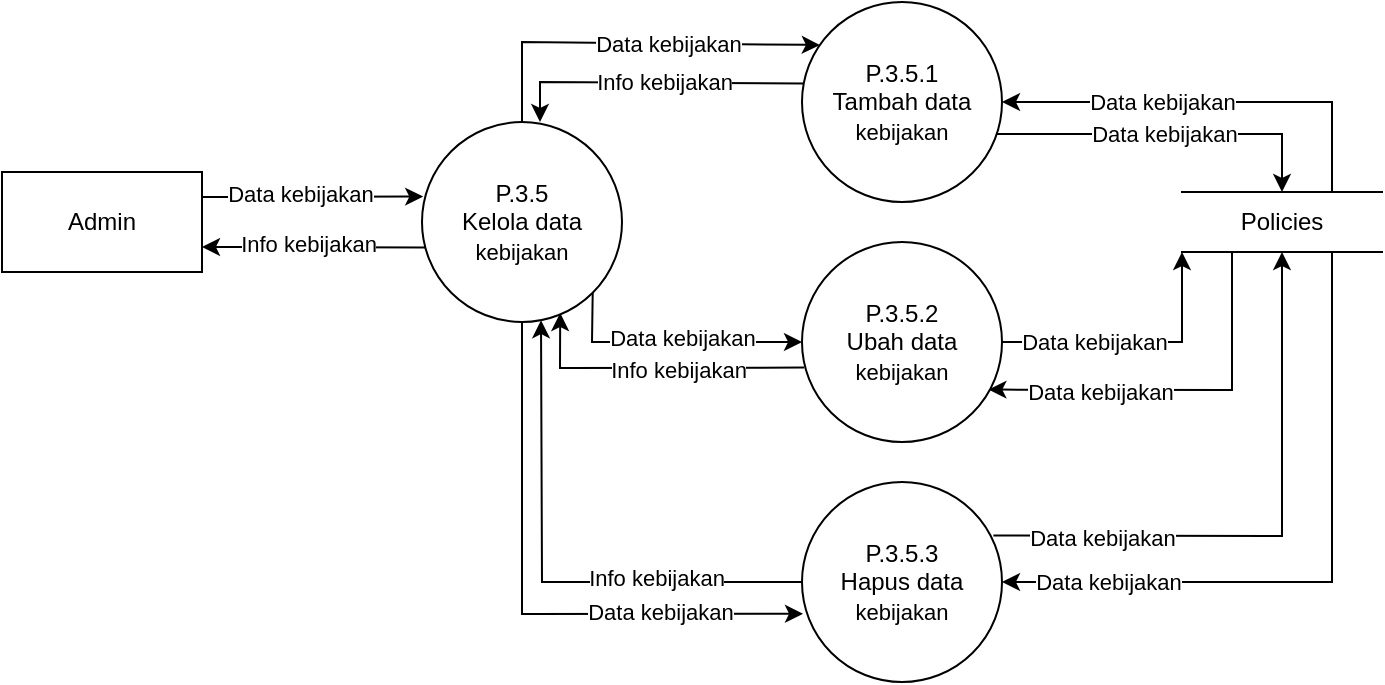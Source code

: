 <mxfile>
    <diagram id="K0HbzzPA_2nM5TdKDuNG" name="Page-1">
        <mxGraphModel dx="866" dy="453" grid="1" gridSize="10" guides="1" tooltips="1" connect="1" arrows="1" fold="1" page="1" pageScale="1" pageWidth="850" pageHeight="1100" math="0" shadow="0">
            <root>
                <mxCell id="0"/>
                <mxCell id="1" parent="0"/>
                <mxCell id="2" value="" style="endArrow=classic;html=1;rounded=0;curved=0;jumpStyle=arc;exitX=1;exitY=0.25;exitDx=0;exitDy=0;entryX=0.006;entryY=0.373;entryDx=0;entryDy=0;entryPerimeter=0;" parent="1" source="49" target="48" edge="1">
                    <mxGeometry width="50" height="50" relative="1" as="geometry">
                        <mxPoint x="260" y="630" as="sourcePoint"/>
                        <mxPoint x="310" y="580" as="targetPoint"/>
                    </mxGeometry>
                </mxCell>
                <mxCell id="3" value="Data kebijakan" style="edgeLabel;html=1;align=center;verticalAlign=middle;resizable=0;points=[];" parent="2" vertex="1" connectable="0">
                    <mxGeometry x="-0.133" relative="1" as="geometry">
                        <mxPoint x="1" y="-2" as="offset"/>
                    </mxGeometry>
                </mxCell>
                <mxCell id="8" value="" style="endArrow=classic;html=1;rounded=0;curved=0;jumpStyle=arc;exitX=0.009;exitY=0.408;exitDx=0;exitDy=0;entryX=0.59;entryY=0;entryDx=0;entryDy=0;entryPerimeter=0;exitPerimeter=0;" parent="1" source="52" target="48" edge="1">
                    <mxGeometry width="50" height="50" relative="1" as="geometry">
                        <mxPoint x="440" y="400" as="sourcePoint"/>
                        <mxPoint x="490" y="350" as="targetPoint"/>
                        <Array as="points">
                            <mxPoint x="389" y="400"/>
                        </Array>
                    </mxGeometry>
                </mxCell>
                <mxCell id="9" value="Info&amp;nbsp;&lt;span style=&quot;color: rgb(0, 0, 0);&quot;&gt;kebijakan&lt;/span&gt;" style="edgeLabel;html=1;align=center;verticalAlign=middle;resizable=0;points=[];" parent="8" vertex="1" connectable="0">
                    <mxGeometry x="-0.345" y="2" relative="1" as="geometry">
                        <mxPoint x="-21" y="-3" as="offset"/>
                    </mxGeometry>
                </mxCell>
                <mxCell id="10" value="" style="endArrow=classic;html=1;rounded=0;curved=0;jumpStyle=arc;exitX=0.5;exitY=0;exitDx=0;exitDy=0;entryX=0.089;entryY=0.215;entryDx=0;entryDy=0;entryPerimeter=0;" parent="1" source="48" target="52" edge="1">
                    <mxGeometry width="50" height="50" relative="1" as="geometry">
                        <mxPoint x="400" y="610" as="sourcePoint"/>
                        <mxPoint x="450" y="560" as="targetPoint"/>
                        <Array as="points">
                            <mxPoint x="380" y="380"/>
                        </Array>
                    </mxGeometry>
                </mxCell>
                <mxCell id="11" value="Data&amp;nbsp;&lt;span style=&quot;color: rgb(0, 0, 0);&quot;&gt;kebijakan&lt;/span&gt;" style="edgeLabel;html=1;align=center;verticalAlign=middle;resizable=0;points=[];" parent="10" vertex="1" connectable="0">
                    <mxGeometry x="0.305" y="2" relative="1" as="geometry">
                        <mxPoint x="-11" y="2" as="offset"/>
                    </mxGeometry>
                </mxCell>
                <mxCell id="16" value="" style="endArrow=classic;html=1;rounded=0;curved=0;jumpStyle=arc;entryX=1;entryY=0.75;entryDx=0;entryDy=0;exitX=0.015;exitY=0.627;exitDx=0;exitDy=0;exitPerimeter=0;" parent="1" source="48" target="49" edge="1">
                    <mxGeometry width="50" height="50" relative="1" as="geometry">
                        <mxPoint x="250" y="555" as="sourcePoint"/>
                        <mxPoint x="300" y="505" as="targetPoint"/>
                    </mxGeometry>
                </mxCell>
                <mxCell id="17" value="Info kebijakan" style="edgeLabel;html=1;align=center;verticalAlign=middle;resizable=0;points=[];" parent="16" vertex="1" connectable="0">
                    <mxGeometry x="0.051" y="-2" relative="1" as="geometry">
                        <mxPoint as="offset"/>
                    </mxGeometry>
                </mxCell>
                <mxCell id="20" value="" style="endArrow=classic;html=1;rounded=0;curved=0;jumpStyle=arc;entryX=1;entryY=0.5;entryDx=0;entryDy=0;exitX=0.75;exitY=0;exitDx=0;exitDy=0;" parent="1" source="55" target="52" edge="1">
                    <mxGeometry width="50" height="50" relative="1" as="geometry">
                        <mxPoint x="735" y="390" as="sourcePoint"/>
                        <mxPoint x="785" y="340" as="targetPoint"/>
                        <Array as="points">
                            <mxPoint x="785" y="410"/>
                        </Array>
                    </mxGeometry>
                </mxCell>
                <mxCell id="21" value="Data&amp;nbsp;&lt;span style=&quot;color: rgb(0, 0, 0);&quot;&gt;kebijakan&lt;/span&gt;" style="edgeLabel;html=1;align=center;verticalAlign=middle;resizable=0;points=[];" parent="20" vertex="1" connectable="0">
                    <mxGeometry x="0.48" relative="1" as="geometry">
                        <mxPoint x="25" as="offset"/>
                    </mxGeometry>
                </mxCell>
                <mxCell id="22" value="" style="endArrow=classic;html=1;rounded=0;curved=0;jumpStyle=arc;entryX=0.595;entryY=0.991;entryDx=0;entryDy=0;entryPerimeter=0;exitX=0;exitY=0.5;exitDx=0;exitDy=0;" parent="1" source="53" target="48" edge="1">
                    <mxGeometry width="50" height="50" relative="1" as="geometry">
                        <mxPoint x="400" y="650" as="sourcePoint"/>
                        <mxPoint x="450" y="600" as="targetPoint"/>
                        <Array as="points">
                            <mxPoint x="390" y="650"/>
                        </Array>
                    </mxGeometry>
                </mxCell>
                <mxCell id="23" value="&lt;span style=&quot;color: rgb(0, 0, 0);&quot;&gt;Info&amp;nbsp;&lt;/span&gt;&lt;span style=&quot;color: rgb(0, 0, 0);&quot;&gt;kebijakan&lt;/span&gt;" style="edgeLabel;html=1;align=center;verticalAlign=middle;resizable=0;points=[];" parent="22" vertex="1" connectable="0">
                    <mxGeometry x="-0.436" y="-2" relative="1" as="geometry">
                        <mxPoint as="offset"/>
                    </mxGeometry>
                </mxCell>
                <mxCell id="24" value="" style="endArrow=classic;html=1;rounded=0;curved=0;jumpStyle=arc;exitX=0.011;exitY=0.628;exitDx=0;exitDy=0;exitPerimeter=0;entryX=0.691;entryY=0.955;entryDx=0;entryDy=0;entryPerimeter=0;" parent="1" source="50" target="48" edge="1">
                    <mxGeometry width="50" height="50" relative="1" as="geometry">
                        <mxPoint x="390" y="620" as="sourcePoint"/>
                        <mxPoint x="440" y="570" as="targetPoint"/>
                        <Array as="points">
                            <mxPoint x="399" y="543"/>
                        </Array>
                    </mxGeometry>
                </mxCell>
                <mxCell id="25" value="&lt;span style=&quot;color: rgb(0, 0, 0);&quot;&gt;Info&amp;nbsp;&lt;/span&gt;&lt;span style=&quot;color: rgb(0, 0, 0);&quot;&gt;kebijakan&lt;/span&gt;" style="edgeLabel;html=1;align=center;verticalAlign=middle;resizable=0;points=[];" parent="24" vertex="1" connectable="0">
                    <mxGeometry x="-0.14" y="-1" relative="1" as="geometry">
                        <mxPoint x="1" y="2" as="offset"/>
                    </mxGeometry>
                </mxCell>
                <mxCell id="26" value="" style="endArrow=classic;html=1;rounded=0;curved=0;jumpStyle=arc;entryX=0.5;entryY=0;entryDx=0;entryDy=0;exitX=0.972;exitY=0.66;exitDx=0;exitDy=0;exitPerimeter=0;" parent="1" source="52" target="55" edge="1">
                    <mxGeometry width="50" height="50" relative="1" as="geometry">
                        <mxPoint x="700" y="410" as="sourcePoint"/>
                        <mxPoint x="750" y="360" as="targetPoint"/>
                        <Array as="points">
                            <mxPoint x="760" y="426"/>
                        </Array>
                    </mxGeometry>
                </mxCell>
                <mxCell id="58" value="&lt;span style=&quot;color: rgb(0, 0, 0);&quot;&gt;Data&amp;nbsp;&lt;/span&gt;&lt;span style=&quot;color: rgb(0, 0, 0);&quot;&gt;kebijakan&lt;/span&gt;" style="edgeLabel;html=1;align=center;verticalAlign=middle;resizable=0;points=[];" parent="26" vertex="1" connectable="0">
                    <mxGeometry x="-0.001" relative="1" as="geometry">
                        <mxPoint x="-2" as="offset"/>
                    </mxGeometry>
                </mxCell>
                <mxCell id="28" value="" style="endArrow=classic;html=1;rounded=0;curved=0;jumpStyle=arc;entryX=0.932;entryY=0.738;entryDx=0;entryDy=0;entryPerimeter=0;exitX=0.25;exitY=1;exitDx=0;exitDy=0;" parent="1" source="55" target="50" edge="1">
                    <mxGeometry width="50" height="50" relative="1" as="geometry">
                        <mxPoint x="700" y="620" as="sourcePoint"/>
                        <mxPoint x="750" y="570" as="targetPoint"/>
                        <Array as="points">
                            <mxPoint x="735" y="554"/>
                        </Array>
                    </mxGeometry>
                </mxCell>
                <mxCell id="29" value="&lt;span style=&quot;color: rgb(0, 0, 0);&quot;&gt;Data&amp;nbsp;&lt;/span&gt;&lt;span style=&quot;color: rgb(0, 0, 0);&quot;&gt;kebijakan&lt;/span&gt;" style="edgeLabel;html=1;align=center;verticalAlign=middle;resizable=0;points=[];" parent="28" vertex="1" connectable="0">
                    <mxGeometry x="0.37" y="1" relative="1" as="geometry">
                        <mxPoint x="-5" as="offset"/>
                    </mxGeometry>
                </mxCell>
                <mxCell id="30" value="" style="endArrow=classic;html=1;rounded=0;curved=0;jumpStyle=arc;exitX=0.75;exitY=1;exitDx=0;exitDy=0;entryX=1;entryY=0.5;entryDx=0;entryDy=0;" parent="1" source="55" target="53" edge="1">
                    <mxGeometry width="50" height="50" relative="1" as="geometry">
                        <mxPoint x="650" y="680" as="sourcePoint"/>
                        <mxPoint x="800" y="610" as="targetPoint"/>
                        <Array as="points">
                            <mxPoint x="785" y="650"/>
                        </Array>
                    </mxGeometry>
                </mxCell>
                <mxCell id="31" value="&lt;span style=&quot;color: rgb(0, 0, 0);&quot;&gt;Data&amp;nbsp;&lt;/span&gt;&lt;span style=&quot;color: rgb(0, 0, 0);&quot;&gt;kebijakan&lt;/span&gt;" style="edgeLabel;html=1;align=center;verticalAlign=middle;resizable=0;points=[];" parent="30" vertex="1" connectable="0">
                    <mxGeometry x="0.678" relative="1" as="geometry">
                        <mxPoint as="offset"/>
                    </mxGeometry>
                </mxCell>
                <mxCell id="32" value="" style="endArrow=classic;html=1;rounded=0;curved=0;jumpStyle=arc;exitX=1;exitY=0.5;exitDx=0;exitDy=0;entryX=0;entryY=1;entryDx=0;entryDy=0;" parent="1" source="50" target="55" edge="1">
                    <mxGeometry width="50" height="50" relative="1" as="geometry">
                        <mxPoint x="720" y="640" as="sourcePoint"/>
                        <mxPoint x="770" y="590" as="targetPoint"/>
                        <Array as="points">
                            <mxPoint x="710" y="530"/>
                        </Array>
                    </mxGeometry>
                </mxCell>
                <mxCell id="33" value="&lt;span style=&quot;color: rgb(0, 0, 0);&quot;&gt;Data&amp;nbsp;&lt;/span&gt;&lt;span style=&quot;color: rgb(0, 0, 0);&quot;&gt;kebijakan&lt;/span&gt;" style="edgeLabel;html=1;align=center;verticalAlign=middle;resizable=0;points=[];" parent="32" vertex="1" connectable="0">
                    <mxGeometry x="-0.246" relative="1" as="geometry">
                        <mxPoint x="-5" as="offset"/>
                    </mxGeometry>
                </mxCell>
                <mxCell id="34" value="" style="endArrow=classic;html=1;rounded=0;curved=0;jumpStyle=arc;entryX=0.5;entryY=1;entryDx=0;entryDy=0;exitX=0.957;exitY=0.267;exitDx=0;exitDy=0;exitPerimeter=0;" parent="1" source="53" target="55" edge="1">
                    <mxGeometry width="50" height="50" relative="1" as="geometry">
                        <mxPoint x="800" y="630" as="sourcePoint"/>
                        <mxPoint x="850" y="580" as="targetPoint"/>
                        <Array as="points">
                            <mxPoint x="760" y="627"/>
                        </Array>
                    </mxGeometry>
                </mxCell>
                <mxCell id="35" value="&lt;span style=&quot;color: rgb(0, 0, 0);&quot;&gt;Data&amp;nbsp;&lt;/span&gt;&lt;span style=&quot;color: rgb(0, 0, 0);&quot;&gt;kebijakan&lt;/span&gt;" style="edgeLabel;html=1;align=center;verticalAlign=middle;resizable=0;points=[];" parent="34" vertex="1" connectable="0">
                    <mxGeometry x="-0.618" y="-1" relative="1" as="geometry">
                        <mxPoint as="offset"/>
                    </mxGeometry>
                </mxCell>
                <mxCell id="36" value="" style="endArrow=classic;html=1;rounded=0;curved=0;jumpStyle=arc;exitX=0.5;exitY=1;exitDx=0;exitDy=0;entryX=0.005;entryY=0.659;entryDx=0;entryDy=0;entryPerimeter=0;" parent="1" source="48" target="53" edge="1">
                    <mxGeometry width="50" height="50" relative="1" as="geometry">
                        <mxPoint x="390" y="730" as="sourcePoint"/>
                        <mxPoint x="440" y="680" as="targetPoint"/>
                        <Array as="points">
                            <mxPoint x="380" y="666"/>
                        </Array>
                    </mxGeometry>
                </mxCell>
                <mxCell id="37" value="&lt;span style=&quot;color: rgb(0, 0, 0);&quot;&gt;Data&amp;nbsp;&lt;/span&gt;&lt;span style=&quot;color: rgb(0, 0, 0);&quot;&gt;kebijakan&lt;/span&gt;" style="edgeLabel;html=1;align=center;verticalAlign=middle;resizable=0;points=[];" parent="36" vertex="1" connectable="0">
                    <mxGeometry x="0.38" y="1" relative="1" as="geometry">
                        <mxPoint x="17" as="offset"/>
                    </mxGeometry>
                </mxCell>
                <mxCell id="46" value="" style="endArrow=classic;html=1;rounded=0;curved=0;jumpStyle=arc;exitX=1;exitY=1;exitDx=0;exitDy=0;entryX=0;entryY=0.5;entryDx=0;entryDy=0;" parent="1" source="48" target="50" edge="1">
                    <mxGeometry width="50" height="50" relative="1" as="geometry">
                        <mxPoint x="430" y="640" as="sourcePoint"/>
                        <mxPoint x="480" y="590" as="targetPoint"/>
                        <Array as="points">
                            <mxPoint x="415" y="530"/>
                        </Array>
                    </mxGeometry>
                </mxCell>
                <mxCell id="47" value="&lt;span style=&quot;color: rgb(0, 0, 0);&quot;&gt;Data&amp;nbsp;&lt;/span&gt;&lt;span style=&quot;color: rgb(0, 0, 0);&quot;&gt;kebijakan&lt;/span&gt;" style="edgeLabel;html=1;align=center;verticalAlign=middle;resizable=0;points=[];" parent="46" vertex="1" connectable="0">
                    <mxGeometry x="0.011" relative="1" as="geometry">
                        <mxPoint x="4" y="-2" as="offset"/>
                    </mxGeometry>
                </mxCell>
                <mxCell id="48" value="P.3.5&lt;div&gt;Kelola data&lt;/div&gt;&lt;div&gt;&lt;span style=&quot;color: rgb(0, 0, 0); font-size: 11px; text-wrap-mode: nowrap; background-color: rgb(255, 255, 255);&quot;&gt;kebijakan&lt;/span&gt;&lt;/div&gt;" style="shape=ellipse;html=1;dashed=0;whiteSpace=wrap;aspect=fixed;perimeter=ellipsePerimeter;" parent="1" vertex="1">
                    <mxGeometry x="330" y="420" width="100" height="100" as="geometry"/>
                </mxCell>
                <mxCell id="49" value="Admin" style="html=1;dashed=0;whiteSpace=wrap;" parent="1" vertex="1">
                    <mxGeometry x="120" y="445" width="100" height="50" as="geometry"/>
                </mxCell>
                <mxCell id="50" value="P.3.5.2&lt;div&gt;Ubah data&lt;/div&gt;&lt;div&gt;&lt;span style=&quot;color: rgb(0, 0, 0); font-size: 11px; text-wrap-mode: nowrap; background-color: rgb(255, 255, 255);&quot;&gt;kebijakan&lt;/span&gt;&lt;/div&gt;" style="shape=ellipse;html=1;dashed=0;whiteSpace=wrap;aspect=fixed;perimeter=ellipsePerimeter;" parent="1" vertex="1">
                    <mxGeometry x="520" y="480" width="100" height="100" as="geometry"/>
                </mxCell>
                <mxCell id="52" value="P.3.5.1&lt;div&gt;Tambah data&lt;/div&gt;&lt;div&gt;&lt;span style=&quot;color: rgb(0, 0, 0); font-size: 11px; text-wrap-mode: nowrap; background-color: rgb(255, 255, 255);&quot;&gt;kebijakan&lt;/span&gt;&lt;/div&gt;" style="shape=ellipse;html=1;dashed=0;whiteSpace=wrap;aspect=fixed;perimeter=ellipsePerimeter;" parent="1" vertex="1">
                    <mxGeometry x="520" y="360" width="100" height="100" as="geometry"/>
                </mxCell>
                <mxCell id="53" value="P.3.5.3&lt;div&gt;Hapus data&lt;/div&gt;&lt;div&gt;&lt;span style=&quot;color: rgb(0, 0, 0); font-size: 11px; text-wrap-mode: nowrap; background-color: rgb(255, 255, 255);&quot;&gt;kebijakan&lt;/span&gt;&lt;/div&gt;" style="shape=ellipse;html=1;dashed=0;whiteSpace=wrap;aspect=fixed;perimeter=ellipsePerimeter;" parent="1" vertex="1">
                    <mxGeometry x="520" y="600" width="100" height="100" as="geometry"/>
                </mxCell>
                <mxCell id="55" value="Policies" style="html=1;dashed=0;whiteSpace=wrap;shape=partialRectangle;right=0;left=0;" parent="1" vertex="1">
                    <mxGeometry x="710" y="455" width="100" height="30" as="geometry"/>
                </mxCell>
            </root>
        </mxGraphModel>
    </diagram>
</mxfile>